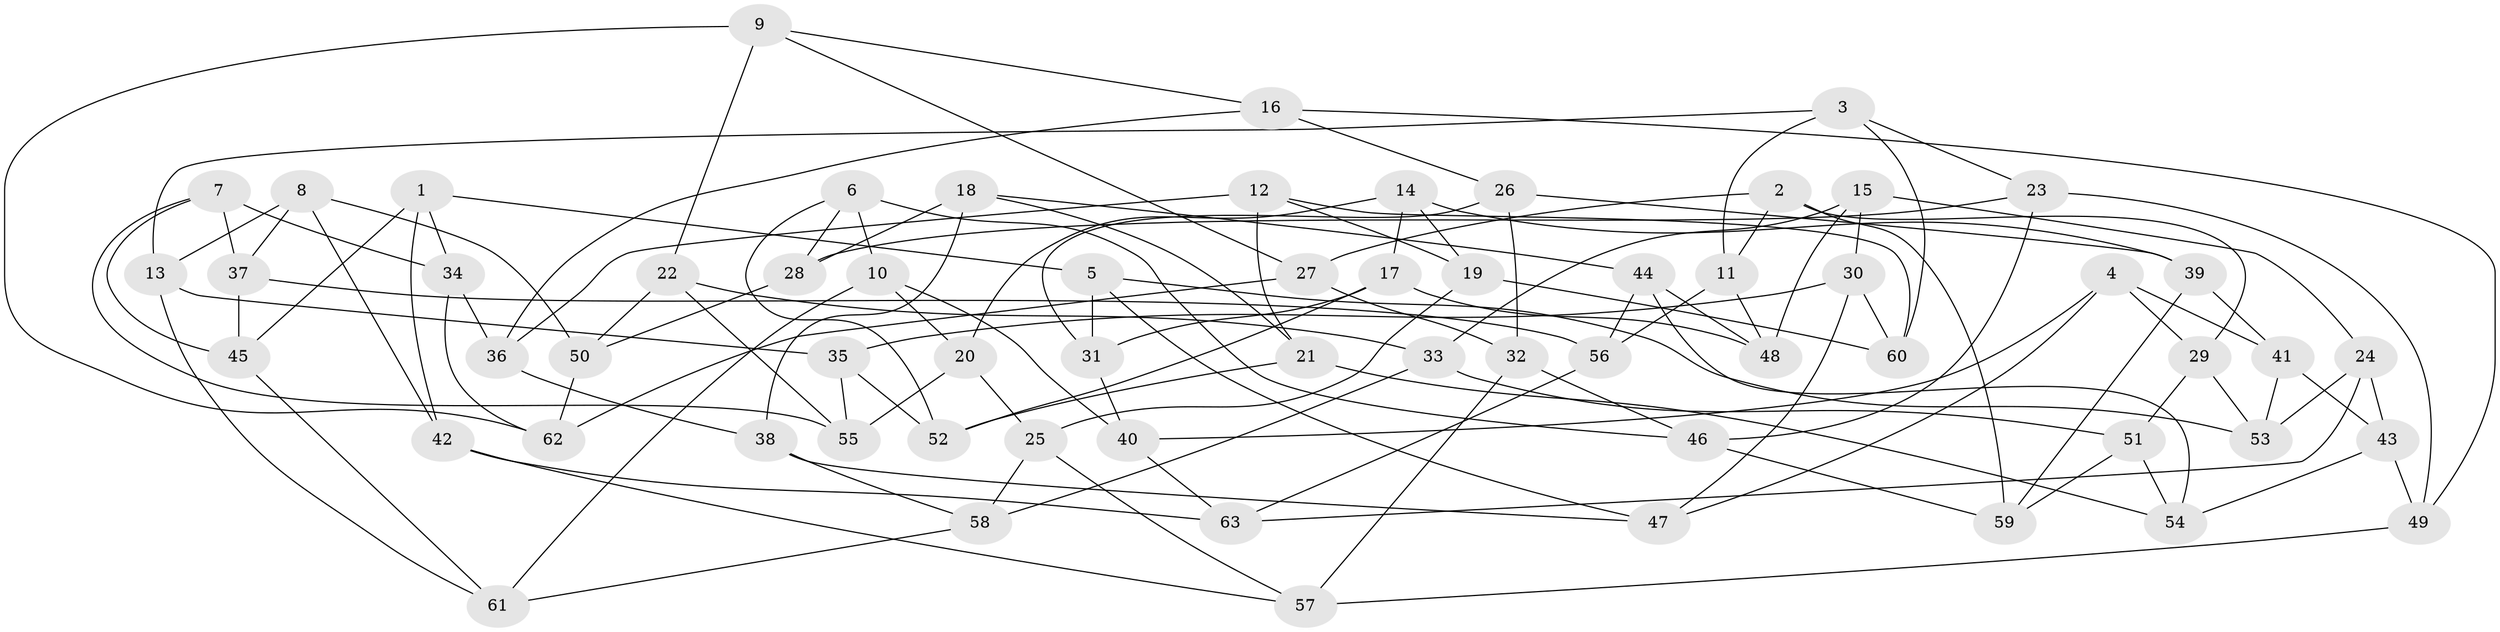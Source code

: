 // coarse degree distribution, {7: 0.16666666666666666, 5: 0.1111111111111111, 11: 0.1111111111111111, 8: 0.05555555555555555, 9: 0.05555555555555555, 4: 0.3888888888888889, 12: 0.05555555555555555, 6: 0.05555555555555555}
// Generated by graph-tools (version 1.1) at 2025/20/03/04/25 18:20:53]
// undirected, 63 vertices, 126 edges
graph export_dot {
graph [start="1"]
  node [color=gray90,style=filled];
  1;
  2;
  3;
  4;
  5;
  6;
  7;
  8;
  9;
  10;
  11;
  12;
  13;
  14;
  15;
  16;
  17;
  18;
  19;
  20;
  21;
  22;
  23;
  24;
  25;
  26;
  27;
  28;
  29;
  30;
  31;
  32;
  33;
  34;
  35;
  36;
  37;
  38;
  39;
  40;
  41;
  42;
  43;
  44;
  45;
  46;
  47;
  48;
  49;
  50;
  51;
  52;
  53;
  54;
  55;
  56;
  57;
  58;
  59;
  60;
  61;
  62;
  63;
  1 -- 5;
  1 -- 45;
  1 -- 34;
  1 -- 42;
  2 -- 59;
  2 -- 29;
  2 -- 11;
  2 -- 27;
  3 -- 11;
  3 -- 13;
  3 -- 23;
  3 -- 60;
  4 -- 41;
  4 -- 47;
  4 -- 29;
  4 -- 40;
  5 -- 53;
  5 -- 31;
  5 -- 47;
  6 -- 46;
  6 -- 28;
  6 -- 52;
  6 -- 10;
  7 -- 45;
  7 -- 37;
  7 -- 55;
  7 -- 34;
  8 -- 37;
  8 -- 42;
  8 -- 50;
  8 -- 13;
  9 -- 62;
  9 -- 27;
  9 -- 16;
  9 -- 22;
  10 -- 40;
  10 -- 20;
  10 -- 61;
  11 -- 56;
  11 -- 48;
  12 -- 21;
  12 -- 60;
  12 -- 36;
  12 -- 19;
  13 -- 61;
  13 -- 35;
  14 -- 19;
  14 -- 39;
  14 -- 17;
  14 -- 20;
  15 -- 24;
  15 -- 30;
  15 -- 33;
  15 -- 48;
  16 -- 36;
  16 -- 49;
  16 -- 26;
  17 -- 31;
  17 -- 48;
  17 -- 52;
  18 -- 21;
  18 -- 38;
  18 -- 44;
  18 -- 28;
  19 -- 25;
  19 -- 60;
  20 -- 25;
  20 -- 55;
  21 -- 54;
  21 -- 52;
  22 -- 50;
  22 -- 33;
  22 -- 55;
  23 -- 49;
  23 -- 28;
  23 -- 46;
  24 -- 43;
  24 -- 53;
  24 -- 63;
  25 -- 57;
  25 -- 58;
  26 -- 32;
  26 -- 31;
  26 -- 39;
  27 -- 62;
  27 -- 32;
  28 -- 50;
  29 -- 51;
  29 -- 53;
  30 -- 60;
  30 -- 47;
  30 -- 35;
  31 -- 40;
  32 -- 46;
  32 -- 57;
  33 -- 58;
  33 -- 51;
  34 -- 62;
  34 -- 36;
  35 -- 52;
  35 -- 55;
  36 -- 38;
  37 -- 56;
  37 -- 45;
  38 -- 47;
  38 -- 58;
  39 -- 41;
  39 -- 59;
  40 -- 63;
  41 -- 43;
  41 -- 53;
  42 -- 57;
  42 -- 63;
  43 -- 49;
  43 -- 54;
  44 -- 48;
  44 -- 54;
  44 -- 56;
  45 -- 61;
  46 -- 59;
  49 -- 57;
  50 -- 62;
  51 -- 59;
  51 -- 54;
  56 -- 63;
  58 -- 61;
}

